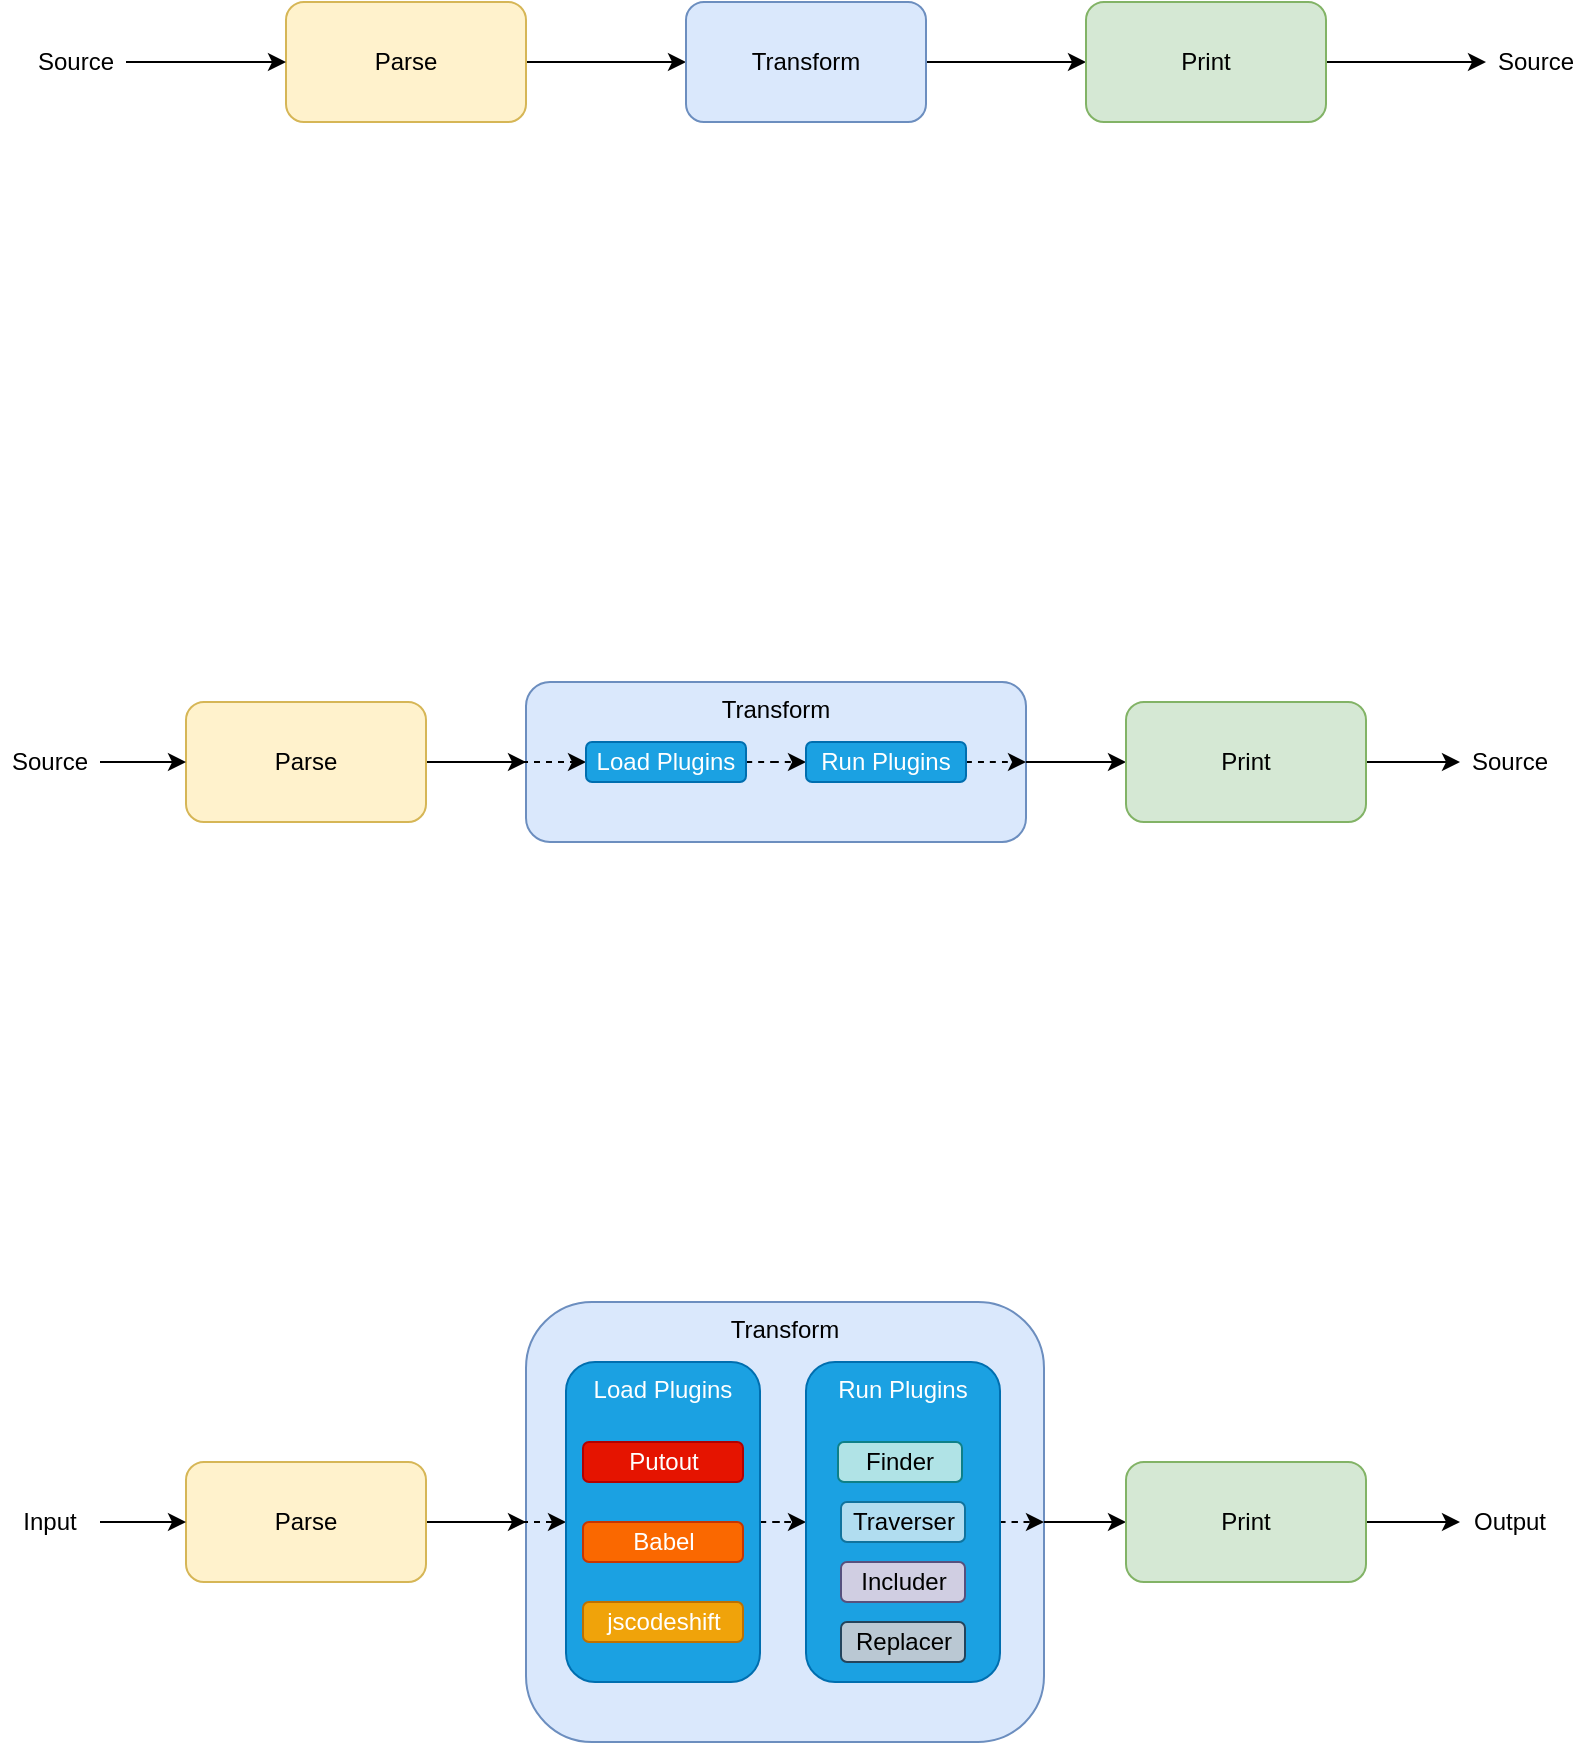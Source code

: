<mxfile version="12.6.5" type="google"><diagram id="C5RBs43oDa-KdzZeNtuy" name="Page-1"><mxGraphModel dx="841" dy="653" grid="0" gridSize="10" guides="1" tooltips="1" connect="1" arrows="1" fold="1" page="0" pageScale="1" pageWidth="827" pageHeight="1169" math="0" shadow="0"><root><mxCell id="WIyWlLk6GJQsqaUBKTNV-0"/><mxCell id="WIyWlLk6GJQsqaUBKTNV-1" parent="WIyWlLk6GJQsqaUBKTNV-0"/><mxCell id="iI7eJfgDMzvkmRz1i2HP-25" value="Transform" style="rounded=1;whiteSpace=wrap;html=1;horizontal=1;align=center;fontSize=12;verticalAlign=top;fillColor=#dae8fc;strokeColor=#6c8ebf;" vertex="1" parent="WIyWlLk6GJQsqaUBKTNV-1"><mxGeometry x="303" y="440" width="250" height="80" as="geometry"/></mxCell><mxCell id="iI7eJfgDMzvkmRz1i2HP-14" value="" style="edgeStyle=orthogonalEdgeStyle;rounded=0;orthogonalLoop=1;jettySize=auto;html=1;" edge="1" parent="WIyWlLk6GJQsqaUBKTNV-1" source="iI7eJfgDMzvkmRz1i2HP-12" target="iI7eJfgDMzvkmRz1i2HP-13"><mxGeometry relative="1" as="geometry"/></mxCell><mxCell id="iI7eJfgDMzvkmRz1i2HP-12" value="Parse" style="rounded=1;whiteSpace=wrap;html=1;fillColor=#fff2cc;strokeColor=#d6b656;" vertex="1" parent="WIyWlLk6GJQsqaUBKTNV-1"><mxGeometry x="183" y="100" width="120" height="60" as="geometry"/></mxCell><mxCell id="iI7eJfgDMzvkmRz1i2HP-16" value="" style="edgeStyle=orthogonalEdgeStyle;rounded=0;orthogonalLoop=1;jettySize=auto;html=1;" edge="1" parent="WIyWlLk6GJQsqaUBKTNV-1" source="iI7eJfgDMzvkmRz1i2HP-13" target="iI7eJfgDMzvkmRz1i2HP-15"><mxGeometry relative="1" as="geometry"/></mxCell><mxCell id="iI7eJfgDMzvkmRz1i2HP-13" value="Transform" style="rounded=1;whiteSpace=wrap;html=1;fillColor=#dae8fc;strokeColor=#6c8ebf;" vertex="1" parent="WIyWlLk6GJQsqaUBKTNV-1"><mxGeometry x="383" y="100" width="120" height="60" as="geometry"/></mxCell><mxCell id="iI7eJfgDMzvkmRz1i2HP-18" value="" style="edgeStyle=orthogonalEdgeStyle;rounded=0;orthogonalLoop=1;jettySize=auto;html=1;" edge="1" parent="WIyWlLk6GJQsqaUBKTNV-1" source="iI7eJfgDMzvkmRz1i2HP-15"><mxGeometry relative="1" as="geometry"><mxPoint x="783" y="130" as="targetPoint"/></mxGeometry></mxCell><mxCell id="iI7eJfgDMzvkmRz1i2HP-15" value="Print" style="rounded=1;whiteSpace=wrap;html=1;fillColor=#d5e8d4;strokeColor=#82b366;" vertex="1" parent="WIyWlLk6GJQsqaUBKTNV-1"><mxGeometry x="583" y="100" width="120" height="60" as="geometry"/></mxCell><mxCell id="iI7eJfgDMzvkmRz1i2HP-11" value="" style="edgeStyle=orthogonalEdgeStyle;rounded=0;orthogonalLoop=1;jettySize=auto;html=1;" edge="1" parent="WIyWlLk6GJQsqaUBKTNV-1" source="iI7eJfgDMzvkmRz1i2HP-2"><mxGeometry relative="1" as="geometry"><mxPoint x="183" y="130" as="targetPoint"/></mxGeometry></mxCell><mxCell id="iI7eJfgDMzvkmRz1i2HP-2" value="Source" style="text;html=1;strokeColor=none;fillColor=none;align=center;verticalAlign=middle;whiteSpace=wrap;rounded=0;" vertex="1" parent="WIyWlLk6GJQsqaUBKTNV-1"><mxGeometry x="53" y="120" width="50" height="20" as="geometry"/></mxCell><mxCell id="iI7eJfgDMzvkmRz1i2HP-19" value="Source" style="text;html=1;strokeColor=none;fillColor=none;align=center;verticalAlign=middle;whiteSpace=wrap;rounded=0;" vertex="1" parent="WIyWlLk6GJQsqaUBKTNV-1"><mxGeometry x="783" y="120" width="50" height="20" as="geometry"/></mxCell><mxCell id="iI7eJfgDMzvkmRz1i2HP-22" value="" style="edgeStyle=orthogonalEdgeStyle;orthogonalLoop=1;jettySize=auto;html=1;entryX=0;entryY=0.5;entryDx=0;entryDy=0;rounded=0;dashed=1;" edge="1" parent="WIyWlLk6GJQsqaUBKTNV-1" source="iI7eJfgDMzvkmRz1i2HP-23" target="iI7eJfgDMzvkmRz1i2HP-31"><mxGeometry relative="1" as="geometry"><Array as="points"><mxPoint x="313" y="480"/><mxPoint x="313" y="480"/></Array></mxGeometry></mxCell><mxCell id="iI7eJfgDMzvkmRz1i2HP-39" style="edgeStyle=orthogonalEdgeStyle;rounded=0;orthogonalLoop=1;jettySize=auto;html=1;fontSize=12;" edge="1" parent="WIyWlLk6GJQsqaUBKTNV-1" source="iI7eJfgDMzvkmRz1i2HP-23"><mxGeometry relative="1" as="geometry"><mxPoint x="303" y="480" as="targetPoint"/></mxGeometry></mxCell><mxCell id="iI7eJfgDMzvkmRz1i2HP-23" value="Parse" style="rounded=1;whiteSpace=wrap;html=1;fillColor=#fff2cc;strokeColor=#d6b656;" vertex="1" parent="WIyWlLk6GJQsqaUBKTNV-1"><mxGeometry x="133" y="450" width="120" height="60" as="geometry"/></mxCell><mxCell id="iI7eJfgDMzvkmRz1i2HP-24" value="" style="edgeStyle=orthogonalEdgeStyle;rounded=0;orthogonalLoop=1;jettySize=auto;html=1;" edge="1" parent="WIyWlLk6GJQsqaUBKTNV-1" source="iI7eJfgDMzvkmRz1i2HP-25" target="iI7eJfgDMzvkmRz1i2HP-27"><mxGeometry relative="1" as="geometry"/></mxCell><mxCell id="iI7eJfgDMzvkmRz1i2HP-26" value="" style="edgeStyle=orthogonalEdgeStyle;rounded=0;orthogonalLoop=1;jettySize=auto;html=1;" edge="1" parent="WIyWlLk6GJQsqaUBKTNV-1" source="iI7eJfgDMzvkmRz1i2HP-27"><mxGeometry relative="1" as="geometry"><mxPoint x="770" y="480" as="targetPoint"/></mxGeometry></mxCell><mxCell id="iI7eJfgDMzvkmRz1i2HP-27" value="Print" style="rounded=1;whiteSpace=wrap;html=1;fillColor=#d5e8d4;strokeColor=#82b366;" vertex="1" parent="WIyWlLk6GJQsqaUBKTNV-1"><mxGeometry x="603" y="450" width="120" height="60" as="geometry"/></mxCell><mxCell id="iI7eJfgDMzvkmRz1i2HP-28" value="" style="edgeStyle=orthogonalEdgeStyle;rounded=0;orthogonalLoop=1;jettySize=auto;html=1;" edge="1" parent="WIyWlLk6GJQsqaUBKTNV-1" source="iI7eJfgDMzvkmRz1i2HP-29"><mxGeometry relative="1" as="geometry"><mxPoint x="133" y="480" as="targetPoint"/></mxGeometry></mxCell><mxCell id="iI7eJfgDMzvkmRz1i2HP-29" value="Source" style="text;html=1;strokeColor=none;fillColor=none;align=center;verticalAlign=middle;whiteSpace=wrap;rounded=0;" vertex="1" parent="WIyWlLk6GJQsqaUBKTNV-1"><mxGeometry x="40" y="470" width="50" height="20" as="geometry"/></mxCell><mxCell id="iI7eJfgDMzvkmRz1i2HP-30" value="Source" style="text;html=1;strokeColor=none;fillColor=none;align=center;verticalAlign=middle;whiteSpace=wrap;rounded=0;" vertex="1" parent="WIyWlLk6GJQsqaUBKTNV-1"><mxGeometry x="770" y="470" width="50" height="20" as="geometry"/></mxCell><mxCell id="iI7eJfgDMzvkmRz1i2HP-34" value="" style="edgeStyle=orthogonalEdgeStyle;orthogonalLoop=1;jettySize=auto;html=1;dashed=1;curved=1;" edge="1" parent="WIyWlLk6GJQsqaUBKTNV-1" source="iI7eJfgDMzvkmRz1i2HP-31" target="iI7eJfgDMzvkmRz1i2HP-33"><mxGeometry relative="1" as="geometry"/></mxCell><mxCell id="iI7eJfgDMzvkmRz1i2HP-31" value="Load Plugins" style="rounded=1;whiteSpace=wrap;html=1;fillColor=#1ba1e2;strokeColor=#006EAF;fontColor=#ffffff;" vertex="1" parent="WIyWlLk6GJQsqaUBKTNV-1"><mxGeometry x="333" y="470" width="80" height="20" as="geometry"/></mxCell><mxCell id="iI7eJfgDMzvkmRz1i2HP-40" style="edgeStyle=orthogonalEdgeStyle;curved=1;orthogonalLoop=1;jettySize=auto;html=1;exitX=1;exitY=0.5;exitDx=0;exitDy=0;entryX=1;entryY=0.5;entryDx=0;entryDy=0;dashed=1;fontSize=12;" edge="1" parent="WIyWlLk6GJQsqaUBKTNV-1" source="iI7eJfgDMzvkmRz1i2HP-33" target="iI7eJfgDMzvkmRz1i2HP-25"><mxGeometry relative="1" as="geometry"/></mxCell><mxCell id="iI7eJfgDMzvkmRz1i2HP-33" value="Run Plugins" style="rounded=1;whiteSpace=wrap;html=1;fillColor=#1ba1e2;strokeColor=#006EAF;fontColor=#ffffff;" vertex="1" parent="WIyWlLk6GJQsqaUBKTNV-1"><mxGeometry x="443" y="470" width="80" height="20" as="geometry"/></mxCell><mxCell id="iI7eJfgDMzvkmRz1i2HP-54" value="Transform" style="rounded=1;whiteSpace=wrap;html=1;horizontal=1;align=center;fontSize=12;verticalAlign=top;fillColor=#dae8fc;strokeColor=#6c8ebf;" vertex="1" parent="WIyWlLk6GJQsqaUBKTNV-1"><mxGeometry x="303" y="750" width="259" height="220" as="geometry"/></mxCell><mxCell id="iI7eJfgDMzvkmRz1i2HP-55" value="" style="edgeStyle=orthogonalEdgeStyle;orthogonalLoop=1;jettySize=auto;html=1;entryX=0;entryY=0.5;entryDx=0;entryDy=0;rounded=0;dashed=1;" edge="1" parent="WIyWlLk6GJQsqaUBKTNV-1" source="iI7eJfgDMzvkmRz1i2HP-57" target="iI7eJfgDMzvkmRz1i2HP-65"><mxGeometry relative="1" as="geometry"><Array as="points"><mxPoint x="313" y="860"/><mxPoint x="313" y="860"/></Array></mxGeometry></mxCell><mxCell id="iI7eJfgDMzvkmRz1i2HP-56" style="edgeStyle=orthogonalEdgeStyle;rounded=0;orthogonalLoop=1;jettySize=auto;html=1;fontSize=12;" edge="1" parent="WIyWlLk6GJQsqaUBKTNV-1" source="iI7eJfgDMzvkmRz1i2HP-57"><mxGeometry relative="1" as="geometry"><mxPoint x="303" y="860" as="targetPoint"/></mxGeometry></mxCell><mxCell id="iI7eJfgDMzvkmRz1i2HP-57" value="Parse" style="rounded=1;whiteSpace=wrap;html=1;fillColor=#fff2cc;strokeColor=#d6b656;" vertex="1" parent="WIyWlLk6GJQsqaUBKTNV-1"><mxGeometry x="133" y="830" width="120" height="60" as="geometry"/></mxCell><mxCell id="iI7eJfgDMzvkmRz1i2HP-58" value="" style="edgeStyle=orthogonalEdgeStyle;rounded=0;orthogonalLoop=1;jettySize=auto;html=1;" edge="1" parent="WIyWlLk6GJQsqaUBKTNV-1" source="iI7eJfgDMzvkmRz1i2HP-54" target="iI7eJfgDMzvkmRz1i2HP-60"><mxGeometry relative="1" as="geometry"/></mxCell><mxCell id="iI7eJfgDMzvkmRz1i2HP-59" value="" style="edgeStyle=orthogonalEdgeStyle;rounded=0;orthogonalLoop=1;jettySize=auto;html=1;" edge="1" parent="WIyWlLk6GJQsqaUBKTNV-1" source="iI7eJfgDMzvkmRz1i2HP-60"><mxGeometry relative="1" as="geometry"><mxPoint x="770" y="860" as="targetPoint"/></mxGeometry></mxCell><mxCell id="iI7eJfgDMzvkmRz1i2HP-60" value="Print" style="rounded=1;whiteSpace=wrap;html=1;fillColor=#d5e8d4;strokeColor=#82b366;" vertex="1" parent="WIyWlLk6GJQsqaUBKTNV-1"><mxGeometry x="603" y="830" width="120" height="60" as="geometry"/></mxCell><mxCell id="iI7eJfgDMzvkmRz1i2HP-61" value="" style="edgeStyle=orthogonalEdgeStyle;rounded=0;orthogonalLoop=1;jettySize=auto;html=1;" edge="1" parent="WIyWlLk6GJQsqaUBKTNV-1" source="iI7eJfgDMzvkmRz1i2HP-62"><mxGeometry relative="1" as="geometry"><mxPoint x="133" y="860" as="targetPoint"/></mxGeometry></mxCell><mxCell id="iI7eJfgDMzvkmRz1i2HP-62" value="Input" style="text;html=1;strokeColor=none;fillColor=none;align=center;verticalAlign=middle;whiteSpace=wrap;rounded=0;" vertex="1" parent="WIyWlLk6GJQsqaUBKTNV-1"><mxGeometry x="40" y="850" width="50" height="20" as="geometry"/></mxCell><mxCell id="iI7eJfgDMzvkmRz1i2HP-63" value="Output" style="text;html=1;strokeColor=none;fillColor=none;align=center;verticalAlign=middle;whiteSpace=wrap;rounded=0;" vertex="1" parent="WIyWlLk6GJQsqaUBKTNV-1"><mxGeometry x="770" y="850" width="50" height="20" as="geometry"/></mxCell><mxCell id="iI7eJfgDMzvkmRz1i2HP-64" value="" style="edgeStyle=orthogonalEdgeStyle;orthogonalLoop=1;jettySize=auto;html=1;dashed=1;curved=1;" edge="1" parent="WIyWlLk6GJQsqaUBKTNV-1" source="iI7eJfgDMzvkmRz1i2HP-65" target="iI7eJfgDMzvkmRz1i2HP-67"><mxGeometry relative="1" as="geometry"/></mxCell><mxCell id="iI7eJfgDMzvkmRz1i2HP-65" value="Load Plugins" style="rounded=1;whiteSpace=wrap;html=1;fillColor=#1ba1e2;strokeColor=#006EAF;fontColor=#ffffff;verticalAlign=top;" vertex="1" parent="WIyWlLk6GJQsqaUBKTNV-1"><mxGeometry x="323" y="780" width="97" height="160" as="geometry"/></mxCell><mxCell id="iI7eJfgDMzvkmRz1i2HP-66" style="edgeStyle=orthogonalEdgeStyle;curved=1;orthogonalLoop=1;jettySize=auto;html=1;exitX=1;exitY=0.5;exitDx=0;exitDy=0;entryX=1;entryY=0.5;entryDx=0;entryDy=0;dashed=1;fontSize=12;" edge="1" parent="WIyWlLk6GJQsqaUBKTNV-1" source="iI7eJfgDMzvkmRz1i2HP-67" target="iI7eJfgDMzvkmRz1i2HP-54"><mxGeometry relative="1" as="geometry"/></mxCell><mxCell id="iI7eJfgDMzvkmRz1i2HP-67" value="Run Plugins" style="rounded=1;whiteSpace=wrap;html=1;fillColor=#1ba1e2;strokeColor=#006EAF;fontColor=#ffffff;verticalAlign=top;" vertex="1" parent="WIyWlLk6GJQsqaUBKTNV-1"><mxGeometry x="443" y="780" width="97" height="160" as="geometry"/></mxCell><mxCell id="iI7eJfgDMzvkmRz1i2HP-68" value="Putout" style="rounded=1;whiteSpace=wrap;html=1;fontSize=12;align=center;fillColor=#e51400;strokeColor=#B20000;fontColor=#ffffff;" vertex="1" parent="WIyWlLk6GJQsqaUBKTNV-1"><mxGeometry x="331.5" y="820" width="80" height="20" as="geometry"/></mxCell><mxCell id="iI7eJfgDMzvkmRz1i2HP-69" value="Babel" style="rounded=1;whiteSpace=wrap;html=1;fontSize=12;align=center;fillColor=#fa6800;strokeColor=#C73500;fontColor=#ffffff;" vertex="1" parent="WIyWlLk6GJQsqaUBKTNV-1"><mxGeometry x="331.5" y="860" width="80" height="20" as="geometry"/></mxCell><mxCell id="iI7eJfgDMzvkmRz1i2HP-71" value="jscodeshift" style="rounded=1;whiteSpace=wrap;html=1;fontSize=12;align=center;fillColor=#f0a30a;strokeColor=#BD7000;fontColor=#ffffff;" vertex="1" parent="WIyWlLk6GJQsqaUBKTNV-1"><mxGeometry x="331.5" y="900" width="80" height="20" as="geometry"/></mxCell><mxCell id="iI7eJfgDMzvkmRz1i2HP-78" value="Finder" style="rounded=1;whiteSpace=wrap;html=1;fontSize=12;align=center;fillColor=#b0e3e6;strokeColor=#0e8088;" vertex="1" parent="WIyWlLk6GJQsqaUBKTNV-1"><mxGeometry x="459" y="820" width="62" height="20" as="geometry"/></mxCell><mxCell id="iI7eJfgDMzvkmRz1i2HP-79" value="Traverser" style="rounded=1;whiteSpace=wrap;html=1;fontSize=12;align=center;fillColor=#b1ddf0;strokeColor=#10739e;" vertex="1" parent="WIyWlLk6GJQsqaUBKTNV-1"><mxGeometry x="460.5" y="850" width="62" height="20" as="geometry"/></mxCell><mxCell id="iI7eJfgDMzvkmRz1i2HP-82" value="Includer&lt;br&gt;" style="rounded=1;whiteSpace=wrap;html=1;fontSize=12;align=center;fillColor=#d0cee2;strokeColor=#56517e;" vertex="1" parent="WIyWlLk6GJQsqaUBKTNV-1"><mxGeometry x="460.5" y="880" width="62" height="20" as="geometry"/></mxCell><mxCell id="iI7eJfgDMzvkmRz1i2HP-85" value="Replacer" style="rounded=1;whiteSpace=wrap;html=1;fontSize=12;align=center;fillColor=#bac8d3;strokeColor=#23445d;" vertex="1" parent="WIyWlLk6GJQsqaUBKTNV-1"><mxGeometry x="460.5" y="910" width="62" height="20" as="geometry"/></mxCell><mxCell id="iI7eJfgDMzvkmRz1i2HP-90" style="edgeStyle=orthogonalEdgeStyle;curved=1;orthogonalLoop=1;jettySize=auto;html=1;exitX=0.5;exitY=1;exitDx=0;exitDy=0;dashed=1;fontSize=12;fillColor=#bac8d3;strokeColor=#23445d;" edge="1" parent="WIyWlLk6GJQsqaUBKTNV-1" source="iI7eJfgDMzvkmRz1i2HP-85" target="iI7eJfgDMzvkmRz1i2HP-85"><mxGeometry relative="1" as="geometry"/></mxCell></root></mxGraphModel></diagram></mxfile>